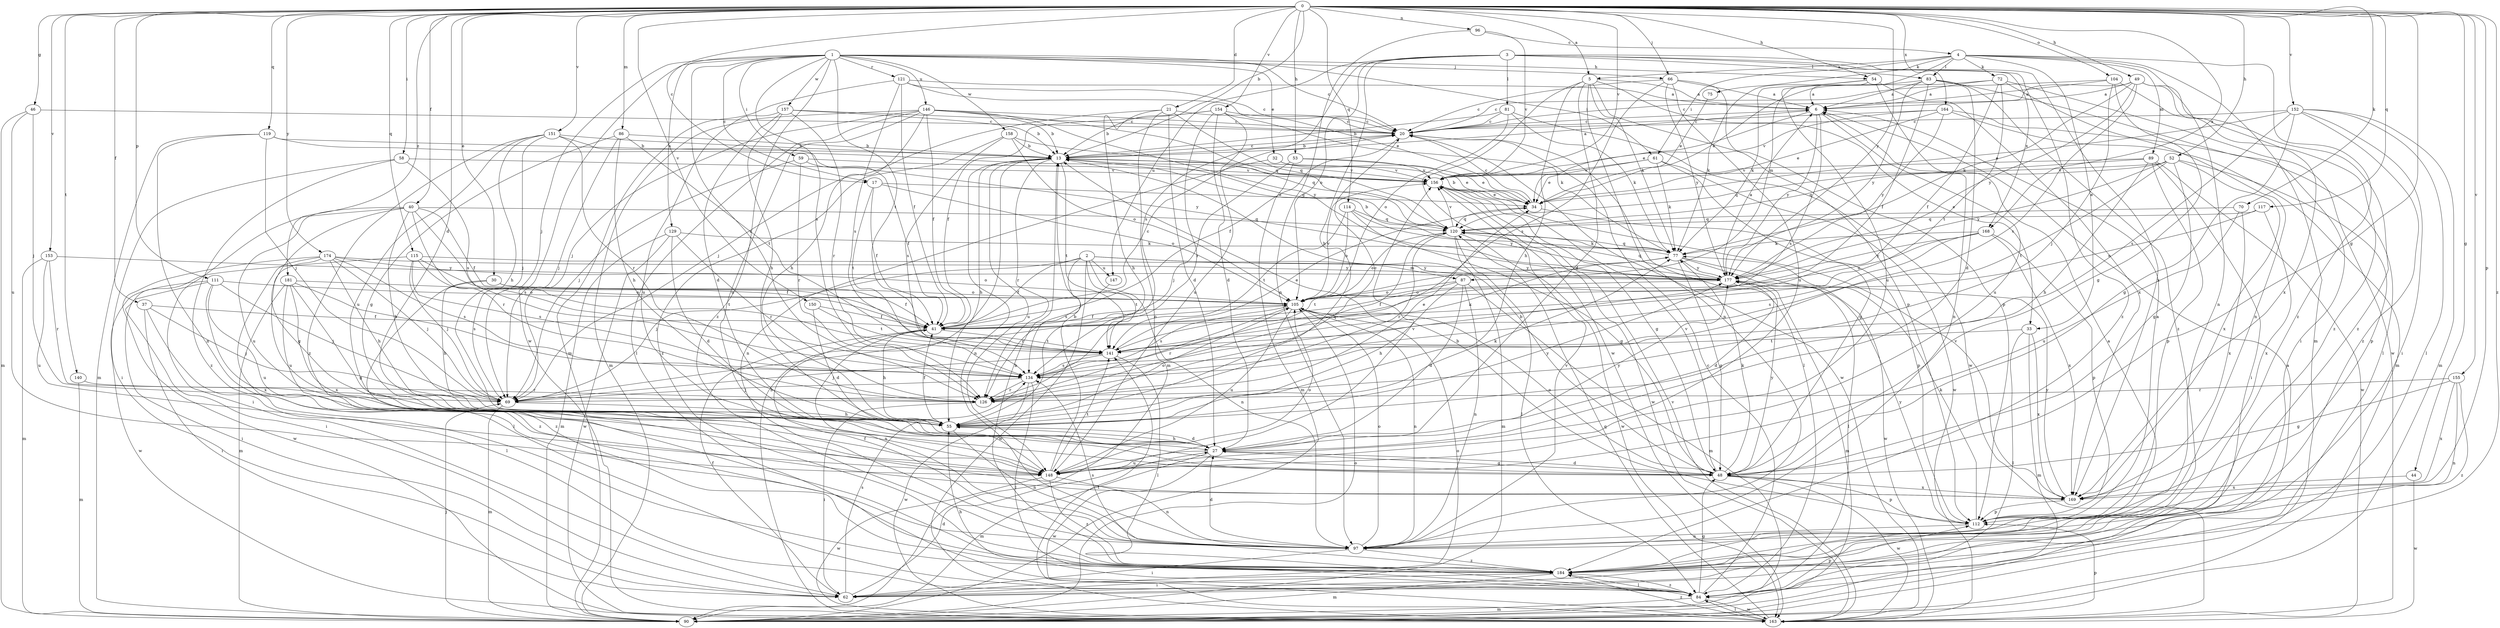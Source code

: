 strict digraph  {
0;
1;
2;
3;
4;
5;
6;
13;
17;
20;
21;
27;
30;
32;
33;
34;
37;
40;
41;
44;
46;
48;
49;
52;
53;
54;
55;
58;
59;
61;
62;
66;
69;
70;
72;
75;
77;
81;
83;
84;
86;
87;
89;
90;
96;
97;
104;
105;
111;
112;
114;
115;
117;
119;
120;
121;
126;
129;
134;
140;
141;
146;
147;
148;
150;
151;
152;
153;
154;
155;
156;
157;
158;
163;
164;
168;
169;
174;
177;
181;
184;
0 -> 5  [label=a];
0 -> 13  [label=b];
0 -> 17  [label=c];
0 -> 21  [label=d];
0 -> 27  [label=d];
0 -> 30  [label=e];
0 -> 37  [label=f];
0 -> 40  [label=f];
0 -> 44  [label=g];
0 -> 46  [label=g];
0 -> 48  [label=g];
0 -> 49  [label=h];
0 -> 52  [label=h];
0 -> 53  [label=h];
0 -> 54  [label=h];
0 -> 58  [label=i];
0 -> 66  [label=j];
0 -> 70  [label=k];
0 -> 86  [label=m];
0 -> 96  [label=n];
0 -> 104  [label=o];
0 -> 111  [label=p];
0 -> 112  [label=p];
0 -> 114  [label=q];
0 -> 115  [label=q];
0 -> 117  [label=q];
0 -> 119  [label=q];
0 -> 140  [label=t];
0 -> 150  [label=v];
0 -> 151  [label=v];
0 -> 152  [label=v];
0 -> 153  [label=v];
0 -> 154  [label=v];
0 -> 155  [label=v];
0 -> 156  [label=v];
0 -> 164  [label=x];
0 -> 168  [label=x];
0 -> 174  [label=y];
0 -> 177  [label=y];
0 -> 181  [label=z];
0 -> 184  [label=z];
1 -> 17  [label=c];
1 -> 20  [label=c];
1 -> 32  [label=e];
1 -> 54  [label=h];
1 -> 59  [label=i];
1 -> 61  [label=i];
1 -> 66  [label=j];
1 -> 69  [label=j];
1 -> 121  [label=r];
1 -> 126  [label=r];
1 -> 129  [label=s];
1 -> 134  [label=s];
1 -> 141  [label=t];
1 -> 146  [label=u];
1 -> 157  [label=w];
1 -> 158  [label=w];
1 -> 163  [label=w];
1 -> 184  [label=z];
2 -> 41  [label=f];
2 -> 69  [label=j];
2 -> 87  [label=m];
2 -> 97  [label=n];
2 -> 134  [label=s];
2 -> 141  [label=t];
2 -> 147  [label=u];
2 -> 163  [label=w];
2 -> 177  [label=y];
3 -> 55  [label=h];
3 -> 81  [label=l];
3 -> 83  [label=l];
3 -> 105  [label=o];
3 -> 134  [label=s];
3 -> 147  [label=u];
3 -> 168  [label=x];
3 -> 169  [label=x];
3 -> 184  [label=z];
4 -> 5  [label=a];
4 -> 33  [label=e];
4 -> 61  [label=i];
4 -> 72  [label=k];
4 -> 75  [label=k];
4 -> 83  [label=l];
4 -> 87  [label=m];
4 -> 89  [label=m];
4 -> 90  [label=m];
4 -> 97  [label=n];
4 -> 184  [label=z];
5 -> 6  [label=a];
5 -> 27  [label=d];
5 -> 33  [label=e];
5 -> 55  [label=h];
5 -> 77  [label=k];
5 -> 97  [label=n];
5 -> 112  [label=p];
5 -> 163  [label=w];
6 -> 20  [label=c];
6 -> 34  [label=e];
6 -> 134  [label=s];
6 -> 148  [label=u];
6 -> 177  [label=y];
13 -> 6  [label=a];
13 -> 20  [label=c];
13 -> 55  [label=h];
13 -> 97  [label=n];
13 -> 120  [label=q];
13 -> 126  [label=r];
13 -> 141  [label=t];
13 -> 148  [label=u];
13 -> 156  [label=v];
17 -> 34  [label=e];
17 -> 41  [label=f];
17 -> 105  [label=o];
17 -> 141  [label=t];
20 -> 13  [label=b];
20 -> 41  [label=f];
20 -> 84  [label=l];
20 -> 163  [label=w];
21 -> 20  [label=c];
21 -> 27  [label=d];
21 -> 55  [label=h];
21 -> 69  [label=j];
21 -> 90  [label=m];
21 -> 120  [label=q];
27 -> 48  [label=g];
27 -> 55  [label=h];
27 -> 90  [label=m];
27 -> 148  [label=u];
27 -> 163  [label=w];
27 -> 177  [label=y];
30 -> 41  [label=f];
30 -> 55  [label=h];
30 -> 105  [label=o];
30 -> 184  [label=z];
32 -> 34  [label=e];
32 -> 97  [label=n];
32 -> 156  [label=v];
33 -> 84  [label=l];
33 -> 90  [label=m];
33 -> 141  [label=t];
33 -> 169  [label=x];
34 -> 13  [label=b];
34 -> 20  [label=c];
34 -> 112  [label=p];
34 -> 120  [label=q];
37 -> 41  [label=f];
37 -> 62  [label=i];
37 -> 69  [label=j];
37 -> 84  [label=l];
40 -> 41  [label=f];
40 -> 48  [label=g];
40 -> 55  [label=h];
40 -> 62  [label=i];
40 -> 120  [label=q];
40 -> 126  [label=r];
40 -> 134  [label=s];
40 -> 148  [label=u];
41 -> 20  [label=c];
41 -> 55  [label=h];
41 -> 97  [label=n];
41 -> 105  [label=o];
41 -> 141  [label=t];
44 -> 163  [label=w];
44 -> 169  [label=x];
46 -> 20  [label=c];
46 -> 69  [label=j];
46 -> 90  [label=m];
46 -> 148  [label=u];
48 -> 13  [label=b];
48 -> 27  [label=d];
48 -> 77  [label=k];
48 -> 105  [label=o];
48 -> 112  [label=p];
48 -> 156  [label=v];
48 -> 163  [label=w];
48 -> 169  [label=x];
48 -> 177  [label=y];
49 -> 6  [label=a];
49 -> 20  [label=c];
49 -> 77  [label=k];
49 -> 134  [label=s];
49 -> 169  [label=x];
49 -> 177  [label=y];
49 -> 184  [label=z];
52 -> 48  [label=g];
52 -> 112  [label=p];
52 -> 120  [label=q];
52 -> 141  [label=t];
52 -> 156  [label=v];
52 -> 169  [label=x];
52 -> 177  [label=y];
53 -> 34  [label=e];
53 -> 69  [label=j];
53 -> 90  [label=m];
53 -> 156  [label=v];
54 -> 6  [label=a];
54 -> 77  [label=k];
54 -> 97  [label=n];
54 -> 148  [label=u];
54 -> 169  [label=x];
55 -> 27  [label=d];
55 -> 41  [label=f];
55 -> 77  [label=k];
55 -> 97  [label=n];
55 -> 105  [label=o];
55 -> 177  [label=y];
58 -> 62  [label=i];
58 -> 134  [label=s];
58 -> 156  [label=v];
58 -> 184  [label=z];
59 -> 41  [label=f];
59 -> 69  [label=j];
59 -> 126  [label=r];
59 -> 156  [label=v];
61 -> 34  [label=e];
61 -> 48  [label=g];
61 -> 77  [label=k];
61 -> 156  [label=v];
61 -> 163  [label=w];
62 -> 27  [label=d];
62 -> 41  [label=f];
62 -> 105  [label=o];
62 -> 134  [label=s];
66 -> 6  [label=a];
66 -> 20  [label=c];
66 -> 112  [label=p];
66 -> 134  [label=s];
66 -> 148  [label=u];
66 -> 177  [label=y];
69 -> 55  [label=h];
69 -> 90  [label=m];
70 -> 120  [label=q];
70 -> 148  [label=u];
70 -> 169  [label=x];
72 -> 6  [label=a];
72 -> 34  [label=e];
72 -> 41  [label=f];
72 -> 97  [label=n];
72 -> 141  [label=t];
72 -> 163  [label=w];
75 -> 34  [label=e];
77 -> 13  [label=b];
77 -> 48  [label=g];
77 -> 84  [label=l];
77 -> 120  [label=q];
77 -> 141  [label=t];
77 -> 163  [label=w];
77 -> 177  [label=y];
81 -> 13  [label=b];
81 -> 20  [label=c];
81 -> 77  [label=k];
81 -> 105  [label=o];
81 -> 163  [label=w];
83 -> 6  [label=a];
83 -> 27  [label=d];
83 -> 41  [label=f];
83 -> 62  [label=i];
83 -> 77  [label=k];
83 -> 177  [label=y];
83 -> 184  [label=z];
84 -> 20  [label=c];
84 -> 48  [label=g];
84 -> 55  [label=h];
84 -> 90  [label=m];
84 -> 112  [label=p];
84 -> 163  [label=w];
84 -> 184  [label=z];
86 -> 13  [label=b];
86 -> 48  [label=g];
86 -> 55  [label=h];
86 -> 69  [label=j];
86 -> 141  [label=t];
87 -> 27  [label=d];
87 -> 41  [label=f];
87 -> 55  [label=h];
87 -> 90  [label=m];
87 -> 97  [label=n];
87 -> 105  [label=o];
89 -> 55  [label=h];
89 -> 62  [label=i];
89 -> 112  [label=p];
89 -> 120  [label=q];
89 -> 156  [label=v];
89 -> 163  [label=w];
90 -> 6  [label=a];
90 -> 69  [label=j];
90 -> 105  [label=o];
96 -> 97  [label=n];
96 -> 156  [label=v];
96 -> 4  [label=c];
97 -> 27  [label=d];
97 -> 41  [label=f];
97 -> 62  [label=i];
97 -> 105  [label=o];
97 -> 156  [label=v];
97 -> 184  [label=z];
104 -> 6  [label=a];
104 -> 20  [label=c];
104 -> 48  [label=g];
104 -> 69  [label=j];
104 -> 184  [label=z];
105 -> 41  [label=f];
105 -> 97  [label=n];
105 -> 126  [label=r];
105 -> 134  [label=s];
105 -> 148  [label=u];
105 -> 156  [label=v];
111 -> 62  [label=i];
111 -> 69  [label=j];
111 -> 105  [label=o];
111 -> 148  [label=u];
111 -> 163  [label=w];
111 -> 169  [label=x];
112 -> 6  [label=a];
112 -> 13  [label=b];
112 -> 77  [label=k];
112 -> 97  [label=n];
112 -> 177  [label=y];
114 -> 48  [label=g];
114 -> 105  [label=o];
114 -> 120  [label=q];
114 -> 141  [label=t];
114 -> 177  [label=y];
115 -> 41  [label=f];
115 -> 62  [label=i];
115 -> 69  [label=j];
115 -> 134  [label=s];
115 -> 141  [label=t];
115 -> 177  [label=y];
117 -> 105  [label=o];
117 -> 120  [label=q];
117 -> 169  [label=x];
119 -> 13  [label=b];
119 -> 69  [label=j];
119 -> 90  [label=m];
119 -> 97  [label=n];
119 -> 156  [label=v];
120 -> 77  [label=k];
120 -> 84  [label=l];
120 -> 90  [label=m];
120 -> 105  [label=o];
120 -> 126  [label=r];
120 -> 156  [label=v];
120 -> 163  [label=w];
121 -> 6  [label=a];
121 -> 20  [label=c];
121 -> 34  [label=e];
121 -> 41  [label=f];
121 -> 90  [label=m];
121 -> 134  [label=s];
126 -> 20  [label=c];
126 -> 34  [label=e];
126 -> 62  [label=i];
126 -> 120  [label=q];
129 -> 27  [label=d];
129 -> 77  [label=k];
129 -> 90  [label=m];
129 -> 126  [label=r];
129 -> 163  [label=w];
134 -> 69  [label=j];
134 -> 84  [label=l];
134 -> 126  [label=r];
134 -> 163  [label=w];
140 -> 90  [label=m];
140 -> 126  [label=r];
141 -> 34  [label=e];
141 -> 69  [label=j];
141 -> 77  [label=k];
141 -> 84  [label=l];
141 -> 134  [label=s];
146 -> 13  [label=b];
146 -> 20  [label=c];
146 -> 41  [label=f];
146 -> 55  [label=h];
146 -> 69  [label=j];
146 -> 84  [label=l];
146 -> 90  [label=m];
146 -> 120  [label=q];
146 -> 148  [label=u];
146 -> 177  [label=y];
147 -> 126  [label=r];
148 -> 13  [label=b];
148 -> 97  [label=n];
148 -> 105  [label=o];
148 -> 141  [label=t];
148 -> 156  [label=v];
148 -> 163  [label=w];
148 -> 184  [label=z];
150 -> 27  [label=d];
150 -> 41  [label=f];
150 -> 141  [label=t];
151 -> 13  [label=b];
151 -> 55  [label=h];
151 -> 69  [label=j];
151 -> 126  [label=r];
151 -> 148  [label=u];
151 -> 177  [label=y];
151 -> 184  [label=z];
152 -> 20  [label=c];
152 -> 34  [label=e];
152 -> 48  [label=g];
152 -> 62  [label=i];
152 -> 84  [label=l];
152 -> 90  [label=m];
152 -> 134  [label=s];
152 -> 184  [label=z];
153 -> 90  [label=m];
153 -> 126  [label=r];
153 -> 148  [label=u];
153 -> 177  [label=y];
154 -> 13  [label=b];
154 -> 20  [label=c];
154 -> 27  [label=d];
154 -> 41  [label=f];
154 -> 77  [label=k];
154 -> 126  [label=r];
154 -> 148  [label=u];
155 -> 48  [label=g];
155 -> 97  [label=n];
155 -> 126  [label=r];
155 -> 169  [label=x];
155 -> 184  [label=z];
156 -> 34  [label=e];
156 -> 48  [label=g];
156 -> 163  [label=w];
157 -> 13  [label=b];
157 -> 20  [label=c];
157 -> 27  [label=d];
157 -> 55  [label=h];
157 -> 126  [label=r];
157 -> 148  [label=u];
158 -> 13  [label=b];
158 -> 105  [label=o];
158 -> 120  [label=q];
158 -> 134  [label=s];
158 -> 184  [label=z];
163 -> 13  [label=b];
163 -> 84  [label=l];
163 -> 112  [label=p];
163 -> 120  [label=q];
163 -> 141  [label=t];
163 -> 156  [label=v];
163 -> 184  [label=z];
164 -> 20  [label=c];
164 -> 34  [label=e];
164 -> 84  [label=l];
164 -> 90  [label=m];
164 -> 156  [label=v];
164 -> 177  [label=y];
168 -> 77  [label=k];
168 -> 105  [label=o];
168 -> 112  [label=p];
168 -> 134  [label=s];
168 -> 169  [label=x];
168 -> 177  [label=y];
169 -> 112  [label=p];
169 -> 156  [label=v];
169 -> 177  [label=y];
174 -> 55  [label=h];
174 -> 69  [label=j];
174 -> 84  [label=l];
174 -> 105  [label=o];
174 -> 134  [label=s];
174 -> 148  [label=u];
174 -> 163  [label=w];
174 -> 177  [label=y];
177 -> 6  [label=a];
177 -> 27  [label=d];
177 -> 90  [label=m];
177 -> 105  [label=o];
177 -> 120  [label=q];
181 -> 48  [label=g];
181 -> 90  [label=m];
181 -> 105  [label=o];
181 -> 134  [label=s];
181 -> 169  [label=x];
181 -> 184  [label=z];
184 -> 6  [label=a];
184 -> 13  [label=b];
184 -> 62  [label=i];
184 -> 84  [label=l];
184 -> 90  [label=m];
184 -> 134  [label=s];
}
